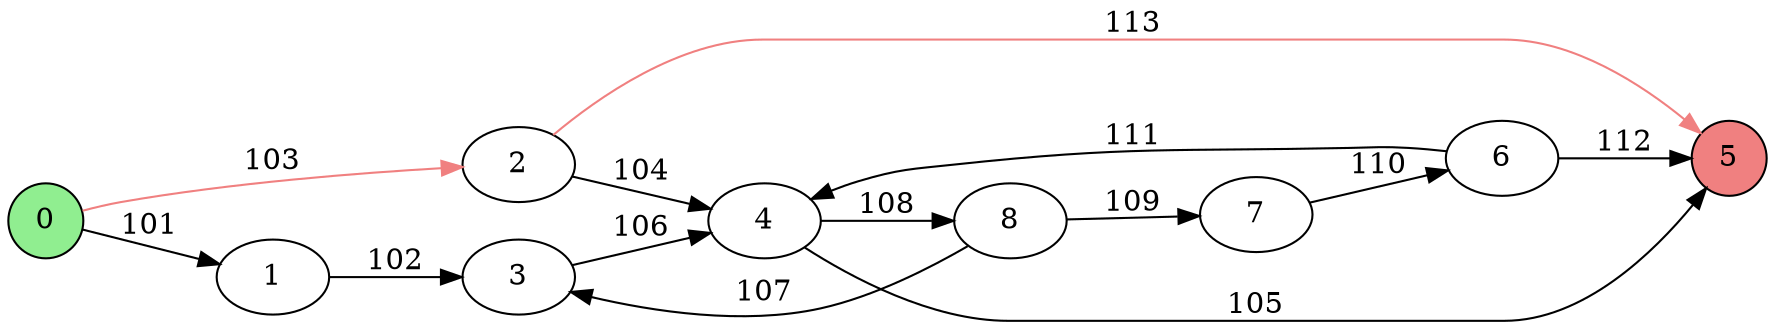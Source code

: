 digraph G {
rankdir = LR;
    0 -> 1 [label="101"];
    0 -> 2 [label="103", color=lightcoral];
    2 -> 4 [label="104"];
    2 -> 5 [label="113", color=lightcoral];
    1 -> 3 [label="102"];
    3 -> 4 [label="106"];
    4 -> 5 [label="105"];
    4 -> 8 [label="108"];
    8 -> 3 [label="107"];
    8 -> 7 [label="109"];
    7 -> 6 [label="110"];
    6 -> 4 [label="111"];
    6 -> 5 [label="112"];
    0 [shape=circle, style=filled, fillcolor=lightgreen];
    5 [shape=circle, style=filled, fillcolor=lightcoral];
}

